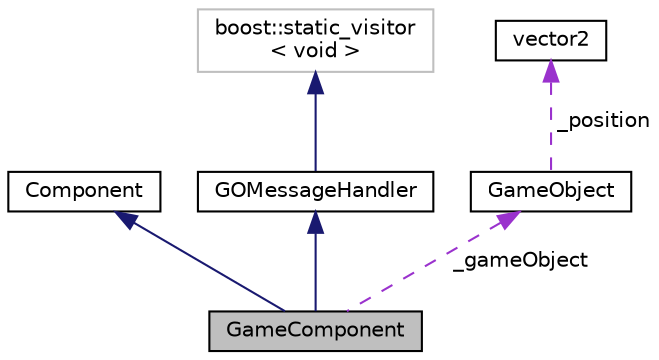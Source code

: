 digraph "GameComponent"
{
  edge [fontname="Helvetica",fontsize="10",labelfontname="Helvetica",labelfontsize="10"];
  node [fontname="Helvetica",fontsize="10",shape=record];
  Node11 [label="GameComponent",height=0.2,width=0.4,color="black", fillcolor="grey75", style="filled", fontcolor="black"];
  Node12 -> Node11 [dir="back",color="midnightblue",fontsize="10",style="solid",fontname="Helvetica"];
  Node12 [label="Component",height=0.2,width=0.4,color="black", fillcolor="white", style="filled",URL="$class_component.html",tooltip="Interface de Component. "];
  Node13 -> Node11 [dir="back",color="midnightblue",fontsize="10",style="solid",fontname="Helvetica"];
  Node13 [label="GOMessageHandler",height=0.2,width=0.4,color="black", fillcolor="white", style="filled",URL="$class_g_o_message_handler.html"];
  Node14 -> Node13 [dir="back",color="midnightblue",fontsize="10",style="solid",fontname="Helvetica"];
  Node14 [label="boost::static_visitor\l\< void \>",height=0.2,width=0.4,color="grey75", fillcolor="white", style="filled"];
  Node15 -> Node11 [dir="back",color="darkorchid3",fontsize="10",style="dashed",label=" _gameObject" ,fontname="Helvetica"];
  Node15 [label="GameObject",height=0.2,width=0.4,color="black", fillcolor="white", style="filled",URL="$class_game_object.html"];
  Node16 -> Node15 [dir="back",color="darkorchid3",fontsize="10",style="dashed",label=" _position" ,fontname="Helvetica"];
  Node16 [label="vector2",height=0.2,width=0.4,color="black", fillcolor="white", style="filled",URL="$structvector2.html"];
}
